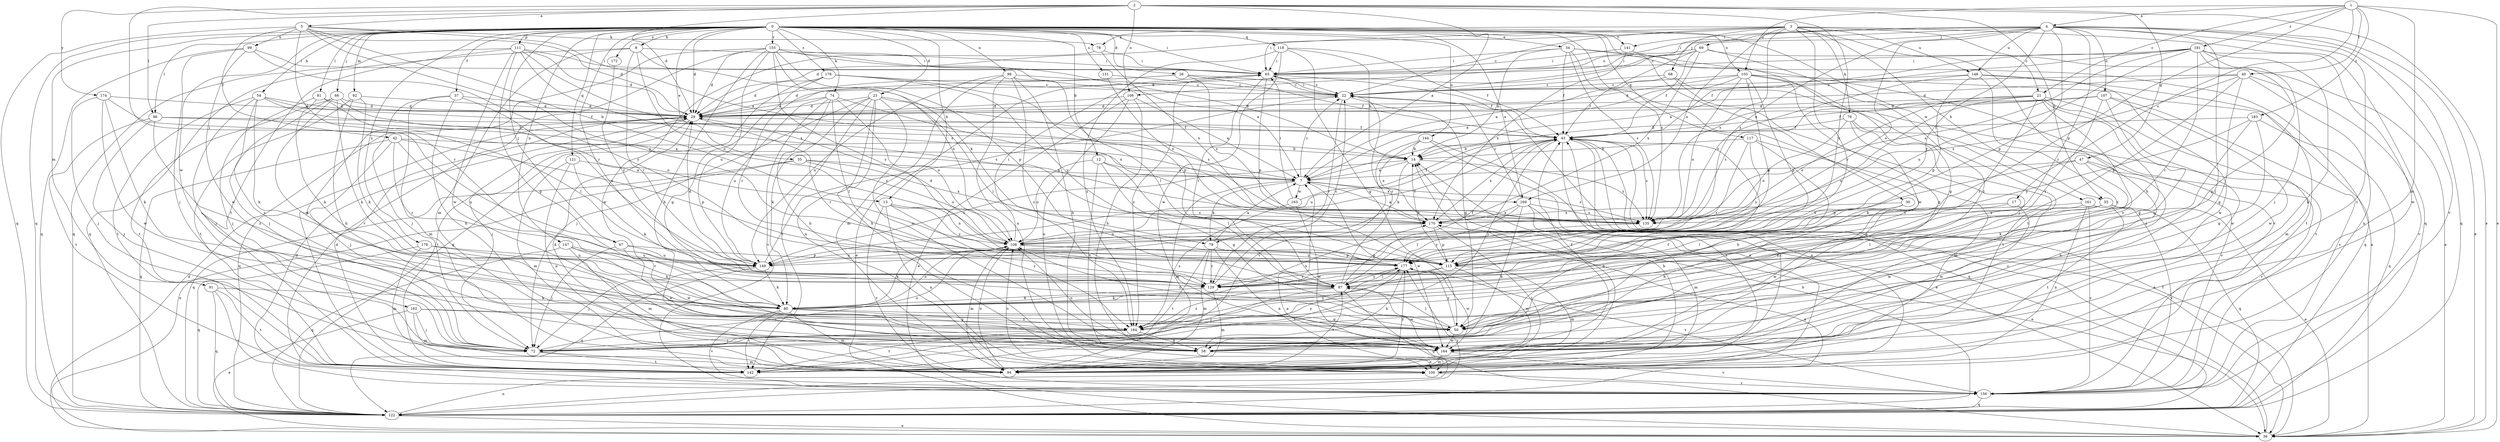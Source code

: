 strict digraph  {
0;
1;
2;
3;
4;
5;
7;
8;
12;
13;
14;
17;
21;
22;
23;
26;
29;
30;
34;
35;
36;
37;
40;
42;
43;
47;
50;
54;
55;
58;
65;
66;
67;
68;
69;
72;
74;
76;
78;
79;
80;
81;
86;
87;
91;
92;
94;
96;
99;
100;
103;
106;
107;
108;
111;
115;
117;
118;
121;
122;
129;
131;
135;
141;
142;
144;
147;
148;
149;
155;
156;
161;
162;
163;
164;
169;
170;
172;
174;
177;
178;
179;
181;
183;
184;
0 -> 8  [label=b];
0 -> 12  [label=b];
0 -> 13  [label=b];
0 -> 23  [label=d];
0 -> 26  [label=d];
0 -> 29  [label=d];
0 -> 30  [label=e];
0 -> 34  [label=e];
0 -> 35  [label=e];
0 -> 37  [label=f];
0 -> 54  [label=h];
0 -> 65  [label=i];
0 -> 66  [label=j];
0 -> 67  [label=j];
0 -> 74  [label=k];
0 -> 81  [label=l];
0 -> 86  [label=l];
0 -> 91  [label=m];
0 -> 92  [label=m];
0 -> 96  [label=n];
0 -> 103  [label=o];
0 -> 111  [label=p];
0 -> 117  [label=q];
0 -> 118  [label=q];
0 -> 121  [label=q];
0 -> 122  [label=q];
0 -> 129  [label=r];
0 -> 131  [label=s];
0 -> 135  [label=s];
0 -> 141  [label=t];
0 -> 144  [label=u];
0 -> 147  [label=u];
0 -> 155  [label=v];
0 -> 161  [label=w];
0 -> 162  [label=w];
0 -> 169  [label=x];
0 -> 172  [label=y];
0 -> 178  [label=z];
0 -> 179  [label=z];
1 -> 4  [label=a];
1 -> 17  [label=c];
1 -> 21  [label=c];
1 -> 36  [label=e];
1 -> 40  [label=f];
1 -> 94  [label=m];
1 -> 103  [label=o];
1 -> 115  [label=p];
1 -> 181  [label=z];
1 -> 183  [label=z];
2 -> 5  [label=a];
2 -> 7  [label=a];
2 -> 29  [label=d];
2 -> 36  [label=e];
2 -> 47  [label=g];
2 -> 55  [label=h];
2 -> 67  [label=j];
2 -> 86  [label=l];
2 -> 106  [label=o];
2 -> 174  [label=y];
2 -> 177  [label=y];
3 -> 21  [label=c];
3 -> 22  [label=c];
3 -> 29  [label=d];
3 -> 55  [label=h];
3 -> 58  [label=h];
3 -> 65  [label=i];
3 -> 68  [label=j];
3 -> 76  [label=k];
3 -> 78  [label=k];
3 -> 122  [label=q];
3 -> 129  [label=r];
3 -> 135  [label=s];
3 -> 148  [label=u];
3 -> 169  [label=x];
4 -> 22  [label=c];
4 -> 36  [label=e];
4 -> 65  [label=i];
4 -> 69  [label=j];
4 -> 72  [label=j];
4 -> 106  [label=o];
4 -> 107  [label=o];
4 -> 108  [label=o];
4 -> 115  [label=p];
4 -> 122  [label=q];
4 -> 129  [label=r];
4 -> 135  [label=s];
4 -> 141  [label=t];
4 -> 142  [label=t];
4 -> 148  [label=u];
4 -> 156  [label=v];
4 -> 177  [label=y];
5 -> 7  [label=a];
5 -> 13  [label=b];
5 -> 29  [label=d];
5 -> 42  [label=f];
5 -> 78  [label=k];
5 -> 99  [label=n];
5 -> 122  [label=q];
5 -> 129  [label=r];
5 -> 177  [label=y];
7 -> 22  [label=c];
7 -> 79  [label=k];
7 -> 94  [label=m];
7 -> 135  [label=s];
7 -> 163  [label=w];
7 -> 164  [label=w];
7 -> 169  [label=x];
8 -> 65  [label=i];
8 -> 79  [label=k];
8 -> 94  [label=m];
8 -> 108  [label=o];
8 -> 122  [label=q];
8 -> 129  [label=r];
12 -> 7  [label=a];
12 -> 50  [label=g];
12 -> 58  [label=h];
12 -> 87  [label=l];
12 -> 108  [label=o];
13 -> 100  [label=n];
13 -> 108  [label=o];
13 -> 135  [label=s];
13 -> 156  [label=v];
13 -> 177  [label=y];
13 -> 184  [label=z];
14 -> 7  [label=a];
14 -> 79  [label=k];
14 -> 135  [label=s];
14 -> 149  [label=u];
17 -> 115  [label=p];
17 -> 135  [label=s];
17 -> 164  [label=w];
21 -> 29  [label=d];
21 -> 50  [label=g];
21 -> 94  [label=m];
21 -> 108  [label=o];
21 -> 129  [label=r];
21 -> 135  [label=s];
21 -> 149  [label=u];
21 -> 164  [label=w];
21 -> 184  [label=z];
22 -> 29  [label=d];
22 -> 50  [label=g];
22 -> 65  [label=i];
22 -> 129  [label=r];
23 -> 29  [label=d];
23 -> 58  [label=h];
23 -> 72  [label=j];
23 -> 80  [label=k];
23 -> 87  [label=l];
23 -> 100  [label=n];
23 -> 135  [label=s];
23 -> 142  [label=t];
23 -> 164  [label=w];
26 -> 22  [label=c];
26 -> 29  [label=d];
26 -> 43  [label=f];
26 -> 129  [label=r];
26 -> 135  [label=s];
29 -> 43  [label=f];
29 -> 72  [label=j];
29 -> 122  [label=q];
29 -> 129  [label=r];
29 -> 142  [label=t];
30 -> 58  [label=h];
30 -> 87  [label=l];
30 -> 164  [label=w];
30 -> 170  [label=x];
34 -> 14  [label=b];
34 -> 36  [label=e];
34 -> 43  [label=f];
34 -> 65  [label=i];
34 -> 135  [label=s];
34 -> 156  [label=v];
34 -> 164  [label=w];
35 -> 7  [label=a];
35 -> 36  [label=e];
35 -> 108  [label=o];
35 -> 122  [label=q];
35 -> 170  [label=x];
36 -> 7  [label=a];
36 -> 22  [label=c];
36 -> 29  [label=d];
36 -> 43  [label=f];
37 -> 29  [label=d];
37 -> 58  [label=h];
37 -> 72  [label=j];
37 -> 94  [label=m];
37 -> 149  [label=u];
40 -> 22  [label=c];
40 -> 29  [label=d];
40 -> 50  [label=g];
40 -> 100  [label=n];
40 -> 115  [label=p];
40 -> 135  [label=s];
40 -> 156  [label=v];
42 -> 14  [label=b];
42 -> 72  [label=j];
42 -> 115  [label=p];
42 -> 122  [label=q];
42 -> 129  [label=r];
42 -> 149  [label=u];
43 -> 14  [label=b];
43 -> 36  [label=e];
43 -> 100  [label=n];
43 -> 122  [label=q];
43 -> 135  [label=s];
43 -> 142  [label=t];
43 -> 149  [label=u];
43 -> 170  [label=x];
43 -> 184  [label=z];
47 -> 7  [label=a];
47 -> 58  [label=h];
47 -> 80  [label=k];
47 -> 115  [label=p];
47 -> 156  [label=v];
50 -> 87  [label=l];
50 -> 108  [label=o];
50 -> 164  [label=w];
50 -> 177  [label=y];
54 -> 14  [label=b];
54 -> 29  [label=d];
54 -> 43  [label=f];
54 -> 72  [label=j];
54 -> 80  [label=k];
54 -> 142  [label=t];
54 -> 184  [label=z];
55 -> 36  [label=e];
55 -> 80  [label=k];
55 -> 87  [label=l];
55 -> 142  [label=t];
55 -> 156  [label=v];
55 -> 170  [label=x];
58 -> 43  [label=f];
58 -> 100  [label=n];
65 -> 22  [label=c];
65 -> 36  [label=e];
65 -> 43  [label=f];
65 -> 87  [label=l];
65 -> 115  [label=p];
65 -> 184  [label=z];
66 -> 29  [label=d];
66 -> 50  [label=g];
66 -> 72  [label=j];
66 -> 80  [label=k];
66 -> 108  [label=o];
66 -> 142  [label=t];
67 -> 72  [label=j];
67 -> 115  [label=p];
67 -> 149  [label=u];
67 -> 164  [label=w];
68 -> 22  [label=c];
68 -> 43  [label=f];
68 -> 72  [label=j];
68 -> 142  [label=t];
69 -> 7  [label=a];
69 -> 29  [label=d];
69 -> 36  [label=e];
69 -> 43  [label=f];
69 -> 65  [label=i];
69 -> 170  [label=x];
69 -> 184  [label=z];
72 -> 94  [label=m];
72 -> 108  [label=o];
72 -> 142  [label=t];
72 -> 177  [label=y];
74 -> 29  [label=d];
74 -> 58  [label=h];
74 -> 87  [label=l];
74 -> 108  [label=o];
74 -> 149  [label=u];
74 -> 156  [label=v];
74 -> 170  [label=x];
76 -> 43  [label=f];
76 -> 80  [label=k];
76 -> 108  [label=o];
76 -> 142  [label=t];
76 -> 156  [label=v];
78 -> 65  [label=i];
78 -> 164  [label=w];
78 -> 170  [label=x];
79 -> 7  [label=a];
79 -> 94  [label=m];
79 -> 100  [label=n];
79 -> 115  [label=p];
79 -> 129  [label=r];
79 -> 142  [label=t];
80 -> 50  [label=g];
80 -> 94  [label=m];
80 -> 108  [label=o];
80 -> 142  [label=t];
80 -> 156  [label=v];
80 -> 170  [label=x];
80 -> 184  [label=z];
81 -> 29  [label=d];
81 -> 72  [label=j];
81 -> 80  [label=k];
81 -> 87  [label=l];
86 -> 7  [label=a];
86 -> 43  [label=f];
86 -> 72  [label=j];
86 -> 142  [label=t];
86 -> 184  [label=z];
87 -> 22  [label=c];
87 -> 43  [label=f];
87 -> 72  [label=j];
87 -> 80  [label=k];
87 -> 122  [label=q];
87 -> 164  [label=w];
87 -> 177  [label=y];
87 -> 184  [label=z];
91 -> 80  [label=k];
91 -> 122  [label=q];
91 -> 142  [label=t];
91 -> 156  [label=v];
92 -> 29  [label=d];
92 -> 58  [label=h];
92 -> 80  [label=k];
92 -> 142  [label=t];
94 -> 14  [label=b];
94 -> 29  [label=d];
94 -> 43  [label=f];
94 -> 87  [label=l];
94 -> 108  [label=o];
94 -> 177  [label=y];
96 -> 22  [label=c];
96 -> 58  [label=h];
96 -> 87  [label=l];
96 -> 94  [label=m];
96 -> 100  [label=n];
96 -> 149  [label=u];
96 -> 184  [label=z];
99 -> 65  [label=i];
99 -> 72  [label=j];
99 -> 122  [label=q];
99 -> 164  [label=w];
99 -> 177  [label=y];
100 -> 14  [label=b];
100 -> 108  [label=o];
100 -> 156  [label=v];
103 -> 7  [label=a];
103 -> 22  [label=c];
103 -> 29  [label=d];
103 -> 50  [label=g];
103 -> 108  [label=o];
103 -> 115  [label=p];
103 -> 122  [label=q];
103 -> 156  [label=v];
103 -> 177  [label=y];
106 -> 7  [label=a];
106 -> 29  [label=d];
106 -> 36  [label=e];
106 -> 58  [label=h];
106 -> 100  [label=n];
107 -> 14  [label=b];
107 -> 29  [label=d];
107 -> 43  [label=f];
107 -> 50  [label=g];
107 -> 129  [label=r];
107 -> 156  [label=v];
107 -> 164  [label=w];
108 -> 29  [label=d];
108 -> 43  [label=f];
108 -> 65  [label=i];
108 -> 80  [label=k];
108 -> 94  [label=m];
108 -> 115  [label=p];
108 -> 149  [label=u];
108 -> 177  [label=y];
111 -> 29  [label=d];
111 -> 50  [label=g];
111 -> 65  [label=i];
111 -> 122  [label=q];
111 -> 135  [label=s];
111 -> 142  [label=t];
111 -> 164  [label=w];
111 -> 170  [label=x];
115 -> 14  [label=b];
115 -> 94  [label=m];
115 -> 129  [label=r];
115 -> 164  [label=w];
115 -> 184  [label=z];
117 -> 14  [label=b];
117 -> 58  [label=h];
117 -> 94  [label=m];
117 -> 129  [label=r];
117 -> 177  [label=y];
118 -> 14  [label=b];
118 -> 43  [label=f];
118 -> 50  [label=g];
118 -> 65  [label=i];
118 -> 164  [label=w];
118 -> 184  [label=z];
121 -> 7  [label=a];
121 -> 80  [label=k];
121 -> 94  [label=m];
121 -> 100  [label=n];
122 -> 14  [label=b];
122 -> 36  [label=e];
122 -> 100  [label=n];
122 -> 170  [label=x];
122 -> 177  [label=y];
129 -> 22  [label=c];
129 -> 80  [label=k];
129 -> 94  [label=m];
131 -> 22  [label=c];
131 -> 170  [label=x];
135 -> 177  [label=y];
141 -> 50  [label=g];
141 -> 65  [label=i];
141 -> 170  [label=x];
142 -> 29  [label=d];
144 -> 14  [label=b];
144 -> 36  [label=e];
144 -> 100  [label=n];
144 -> 142  [label=t];
144 -> 170  [label=x];
147 -> 94  [label=m];
147 -> 122  [label=q];
147 -> 129  [label=r];
147 -> 149  [label=u];
147 -> 164  [label=w];
148 -> 22  [label=c];
148 -> 115  [label=p];
148 -> 135  [label=s];
148 -> 142  [label=t];
148 -> 164  [label=w];
148 -> 184  [label=z];
149 -> 22  [label=c];
149 -> 29  [label=d];
149 -> 72  [label=j];
149 -> 80  [label=k];
149 -> 122  [label=q];
155 -> 7  [label=a];
155 -> 14  [label=b];
155 -> 29  [label=d];
155 -> 58  [label=h];
155 -> 65  [label=i];
155 -> 108  [label=o];
155 -> 115  [label=p];
155 -> 142  [label=t];
155 -> 149  [label=u];
155 -> 156  [label=v];
155 -> 177  [label=y];
156 -> 29  [label=d];
156 -> 122  [label=q];
161 -> 100  [label=n];
161 -> 122  [label=q];
161 -> 156  [label=v];
161 -> 164  [label=w];
161 -> 170  [label=x];
162 -> 36  [label=e];
162 -> 50  [label=g];
162 -> 72  [label=j];
162 -> 94  [label=m];
162 -> 184  [label=z];
163 -> 43  [label=f];
163 -> 65  [label=i];
163 -> 164  [label=w];
163 -> 184  [label=z];
164 -> 43  [label=f];
164 -> 94  [label=m];
164 -> 108  [label=o];
164 -> 156  [label=v];
169 -> 22  [label=c];
169 -> 36  [label=e];
169 -> 58  [label=h];
169 -> 87  [label=l];
169 -> 94  [label=m];
169 -> 135  [label=s];
169 -> 170  [label=x];
170 -> 7  [label=a];
170 -> 108  [label=o];
170 -> 115  [label=p];
170 -> 142  [label=t];
172 -> 129  [label=r];
174 -> 29  [label=d];
174 -> 72  [label=j];
174 -> 80  [label=k];
174 -> 135  [label=s];
174 -> 164  [label=w];
177 -> 58  [label=h];
177 -> 87  [label=l];
177 -> 142  [label=t];
177 -> 156  [label=v];
177 -> 164  [label=w];
178 -> 22  [label=c];
178 -> 29  [label=d];
178 -> 50  [label=g];
178 -> 115  [label=p];
178 -> 122  [label=q];
178 -> 177  [label=y];
179 -> 80  [label=k];
179 -> 94  [label=m];
179 -> 122  [label=q];
179 -> 149  [label=u];
181 -> 7  [label=a];
181 -> 43  [label=f];
181 -> 50  [label=g];
181 -> 58  [label=h];
181 -> 65  [label=i];
181 -> 72  [label=j];
181 -> 129  [label=r];
181 -> 135  [label=s];
181 -> 149  [label=u];
181 -> 164  [label=w];
183 -> 43  [label=f];
183 -> 50  [label=g];
183 -> 122  [label=q];
183 -> 177  [label=y];
183 -> 184  [label=z];
184 -> 58  [label=h];
184 -> 72  [label=j];
184 -> 142  [label=t];
}
